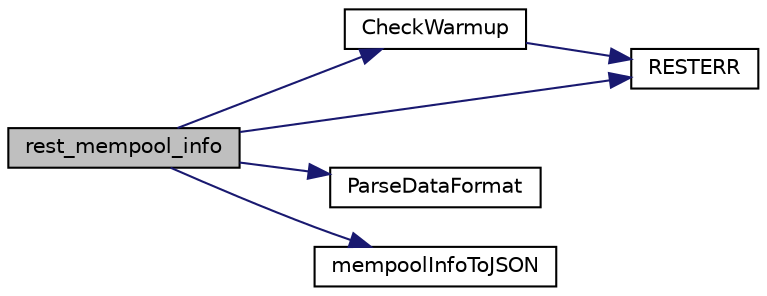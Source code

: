 digraph "rest_mempool_info"
{
  edge [fontname="Helvetica",fontsize="10",labelfontname="Helvetica",labelfontsize="10"];
  node [fontname="Helvetica",fontsize="10",shape=record];
  rankdir="LR";
  Node311 [label="rest_mempool_info",height=0.2,width=0.4,color="black", fillcolor="grey75", style="filled", fontcolor="black"];
  Node311 -> Node312 [color="midnightblue",fontsize="10",style="solid",fontname="Helvetica"];
  Node312 [label="CheckWarmup",height=0.2,width=0.4,color="black", fillcolor="white", style="filled",URL="$d8/d04/rest_8cpp.html#ad0cad01e914619a3484f77350145e895"];
  Node312 -> Node313 [color="midnightblue",fontsize="10",style="solid",fontname="Helvetica"];
  Node313 [label="RESTERR",height=0.2,width=0.4,color="black", fillcolor="white", style="filled",URL="$d8/d04/rest_8cpp.html#a980beb0eaf6b96bc1c2e7e129e7bc587"];
  Node311 -> Node314 [color="midnightblue",fontsize="10",style="solid",fontname="Helvetica"];
  Node314 [label="ParseDataFormat",height=0.2,width=0.4,color="black", fillcolor="white", style="filled",URL="$d8/d04/rest_8cpp.html#a3c33a8e9bf6ea85c338bd53e4ca6e894"];
  Node311 -> Node315 [color="midnightblue",fontsize="10",style="solid",fontname="Helvetica"];
  Node315 [label="mempoolInfoToJSON",height=0.2,width=0.4,color="black", fillcolor="white", style="filled",URL="$d8/d04/rest_8cpp.html#a7305038a43cc5f399ca00e00c6f07186"];
  Node311 -> Node313 [color="midnightblue",fontsize="10",style="solid",fontname="Helvetica"];
}
